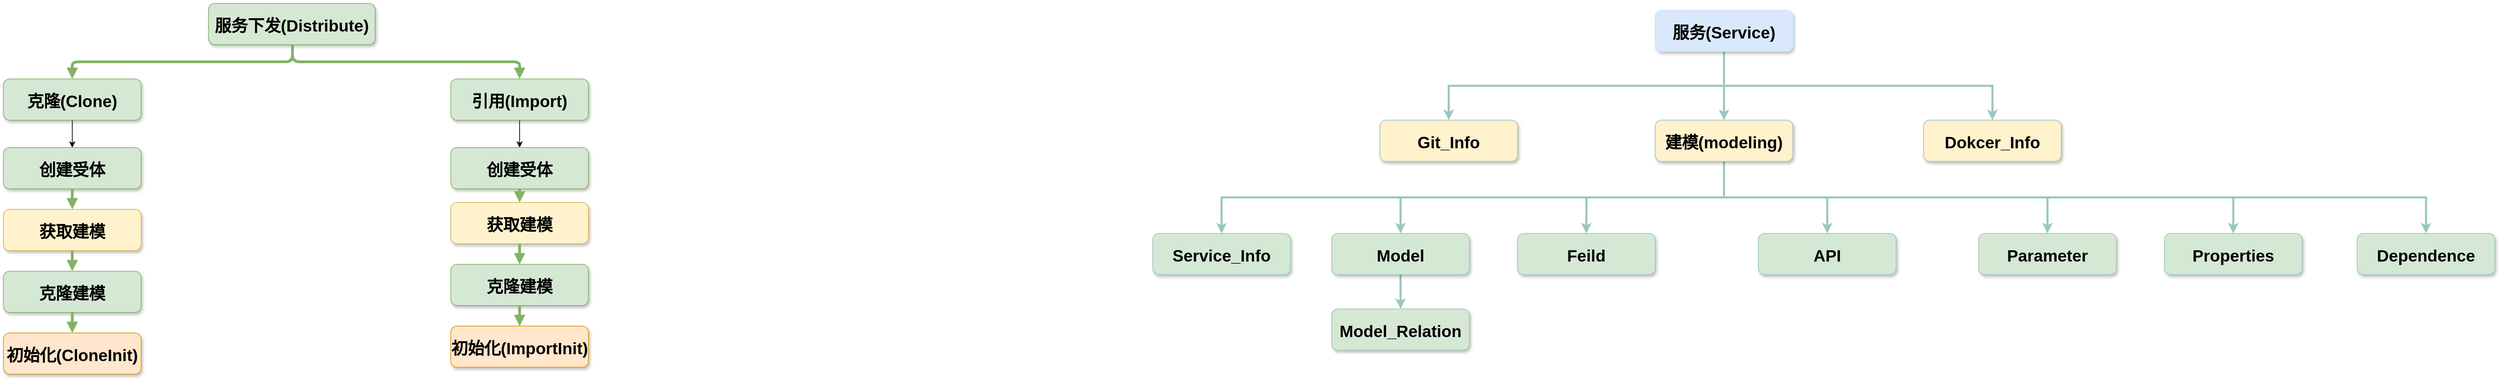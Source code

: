 <mxfile version="14.9.3" type="github">
  <diagram name="Page-1" id="97916047-d0de-89f5-080d-49f4d83e522f">
    <mxGraphModel dx="3108" dy="1776" grid="1" gridSize="10" guides="1" tooltips="1" connect="1" arrows="1" fold="1" page="1" pageScale="1.5" pageWidth="4681" pageHeight="3300" background="none" math="0" shadow="0">
      <root>
        <mxCell id="0" />
        <mxCell id="1" parent="0" />
        <mxCell id="bpSm9iAzZNw3_TUFf5IY-55" value="服务下发(Distribute)" style="rounded=1;fillColor=#d5e8d4;strokeColor=#82b366;shadow=1;fontStyle=1;fontSize=24;" vertex="1" parent="1">
          <mxGeometry x="668" y="310" width="242" height="60" as="geometry" />
        </mxCell>
        <mxCell id="bpSm9iAzZNw3_TUFf5IY-105" style="edgeStyle=orthogonalEdgeStyle;rounded=0;orthogonalLoop=1;jettySize=auto;html=1;exitX=0.5;exitY=1;exitDx=0;exitDy=0;entryX=0.5;entryY=0;entryDx=0;entryDy=0;fontSize=24;" edge="1" parent="1" source="bpSm9iAzZNw3_TUFf5IY-57" target="bpSm9iAzZNw3_TUFf5IY-66">
          <mxGeometry relative="1" as="geometry" />
        </mxCell>
        <mxCell id="bpSm9iAzZNw3_TUFf5IY-57" value="克隆(Clone)" style="rounded=1;fillColor=#d5e8d4;strokeColor=#82b366;shadow=1;fontStyle=1;fontSize=24;" vertex="1" parent="1">
          <mxGeometry x="370" y="420" width="200" height="60" as="geometry" />
        </mxCell>
        <mxCell id="bpSm9iAzZNw3_TUFf5IY-106" style="edgeStyle=orthogonalEdgeStyle;rounded=0;orthogonalLoop=1;jettySize=auto;html=1;exitX=0.5;exitY=1;exitDx=0;exitDy=0;entryX=0.5;entryY=0;entryDx=0;entryDy=0;fontSize=24;" edge="1" parent="1" source="bpSm9iAzZNw3_TUFf5IY-59" target="bpSm9iAzZNw3_TUFf5IY-61">
          <mxGeometry relative="1" as="geometry" />
        </mxCell>
        <mxCell id="bpSm9iAzZNw3_TUFf5IY-59" value="引用(Import)" style="rounded=1;fillColor=#d5e8d4;strokeColor=#82b366;shadow=1;fontStyle=1;fontSize=24;" vertex="1" parent="1">
          <mxGeometry x="1020" y="420" width="200" height="60" as="geometry" />
        </mxCell>
        <mxCell id="bpSm9iAzZNw3_TUFf5IY-61" value="创建受体" style="rounded=1;fillColor=#d5e8d4;strokeColor=#82b366;shadow=1;fontStyle=1;fontSize=24;" vertex="1" parent="1">
          <mxGeometry x="1020" y="520" width="200" height="60" as="geometry" />
        </mxCell>
        <mxCell id="bpSm9iAzZNw3_TUFf5IY-62" value="获取建模" style="rounded=1;fillColor=#fff2cc;strokeColor=#d6b656;shadow=1;fontStyle=1;fontSize=24;" vertex="1" parent="1">
          <mxGeometry x="1020" y="600" width="200" height="60" as="geometry" />
        </mxCell>
        <mxCell id="bpSm9iAzZNw3_TUFf5IY-63" value="克隆建模" style="rounded=1;fillColor=#d5e8d4;strokeColor=#82b366;shadow=1;fontStyle=1;fontSize=24;" vertex="1" parent="1">
          <mxGeometry x="1020" y="690" width="200" height="60" as="geometry" />
        </mxCell>
        <mxCell id="bpSm9iAzZNw3_TUFf5IY-64" value="初始化(ImportInit)" style="rounded=1;fillColor=#ffe6cc;strokeColor=#d79b00;shadow=1;fontStyle=1;fontSize=24;" vertex="1" parent="1">
          <mxGeometry x="1020" y="780" width="200" height="60" as="geometry" />
        </mxCell>
        <mxCell id="bpSm9iAzZNw3_TUFf5IY-66" value="创建受体" style="rounded=1;fillColor=#d5e8d4;strokeColor=#82b366;shadow=1;fontStyle=1;fontSize=24;" vertex="1" parent="1">
          <mxGeometry x="370" y="520" width="200" height="60" as="geometry" />
        </mxCell>
        <mxCell id="bpSm9iAzZNw3_TUFf5IY-67" value="获取建模" style="rounded=1;fillColor=#fff2cc;strokeColor=#d6b656;shadow=1;fontStyle=1;fontSize=24;" vertex="1" parent="1">
          <mxGeometry x="370" y="610" width="200" height="60" as="geometry" />
        </mxCell>
        <mxCell id="bpSm9iAzZNw3_TUFf5IY-68" value="克隆建模" style="rounded=1;fillColor=#d5e8d4;strokeColor=#82b366;shadow=1;fontStyle=1;fontSize=24;" vertex="1" parent="1">
          <mxGeometry x="370" y="700" width="200" height="60" as="geometry" />
        </mxCell>
        <mxCell id="bpSm9iAzZNw3_TUFf5IY-69" value="初始化(CloneInit)" style="rounded=1;fillColor=#ffe6cc;strokeColor=#d79b00;shadow=1;fontStyle=1;fontSize=24;" vertex="1" parent="1">
          <mxGeometry x="370" y="790" width="200" height="60" as="geometry" />
        </mxCell>
        <mxCell id="bpSm9iAzZNw3_TUFf5IY-82" value="" style="edgeStyle=elbowEdgeStyle;elbow=vertical;strokeWidth=4;endArrow=block;endFill=1;fontStyle=1;strokeColor=#82b366;fillColor=#d5e8d4;fontSize=24;" edge="1" parent="1" target="bpSm9iAzZNw3_TUFf5IY-57">
          <mxGeometry x="40" y="130" width="100" height="100" as="geometry">
            <mxPoint x="790" y="370" as="sourcePoint" />
            <mxPoint x="140" y="130" as="targetPoint" />
          </mxGeometry>
        </mxCell>
        <mxCell id="bpSm9iAzZNw3_TUFf5IY-83" value="" style="edgeStyle=elbowEdgeStyle;elbow=vertical;strokeWidth=4;endArrow=block;endFill=1;fontStyle=1;strokeColor=#82b366;fillColor=#d5e8d4;fontSize=24;" edge="1" parent="1" target="bpSm9iAzZNw3_TUFf5IY-59">
          <mxGeometry x="40" y="130" width="100" height="100" as="geometry">
            <mxPoint x="790" y="370" as="sourcePoint" />
            <mxPoint x="140" y="130" as="targetPoint" />
          </mxGeometry>
        </mxCell>
        <mxCell id="bpSm9iAzZNw3_TUFf5IY-87" value="" style="edgeStyle=elbowEdgeStyle;elbow=vertical;strokeWidth=4;endArrow=block;endFill=1;fontStyle=1;strokeColor=#82b366;fillColor=#d5e8d4;fontSize=24;" edge="1" parent="1" source="bpSm9iAzZNw3_TUFf5IY-61" target="bpSm9iAzZNw3_TUFf5IY-62">
          <mxGeometry x="800" y="60" width="100" height="100" as="geometry">
            <mxPoint x="800" y="160" as="sourcePoint" />
            <mxPoint x="900" y="60" as="targetPoint" />
          </mxGeometry>
        </mxCell>
        <mxCell id="bpSm9iAzZNw3_TUFf5IY-88" value="" style="edgeStyle=elbowEdgeStyle;elbow=vertical;strokeWidth=4;endArrow=block;endFill=1;fontStyle=1;strokeColor=#82b366;fillColor=#d5e8d4;fontSize=24;" edge="1" parent="1" source="bpSm9iAzZNw3_TUFf5IY-62" target="bpSm9iAzZNw3_TUFf5IY-63">
          <mxGeometry x="800" y="70" width="100" height="100" as="geometry">
            <mxPoint x="800" y="170" as="sourcePoint" />
            <mxPoint x="900" y="70" as="targetPoint" />
          </mxGeometry>
        </mxCell>
        <mxCell id="bpSm9iAzZNw3_TUFf5IY-89" value="" style="edgeStyle=elbowEdgeStyle;elbow=vertical;strokeWidth=4;endArrow=block;endFill=1;fontStyle=1;strokeColor=#82b366;fillColor=#d5e8d4;fontSize=24;" edge="1" parent="1" source="bpSm9iAzZNw3_TUFf5IY-63" target="bpSm9iAzZNw3_TUFf5IY-64">
          <mxGeometry x="800" y="80" width="100" height="100" as="geometry">
            <mxPoint x="800" y="180" as="sourcePoint" />
            <mxPoint x="900" y="80" as="targetPoint" />
          </mxGeometry>
        </mxCell>
        <mxCell id="bpSm9iAzZNw3_TUFf5IY-91" value="" style="edgeStyle=elbowEdgeStyle;elbow=vertical;strokeWidth=4;endArrow=block;endFill=1;fontStyle=1;strokeColor=#82b366;fillColor=#d5e8d4;fontSize=24;" edge="1" parent="1" source="bpSm9iAzZNw3_TUFf5IY-66" target="bpSm9iAzZNw3_TUFf5IY-67">
          <mxGeometry x="-120" y="70" width="100" height="100" as="geometry">
            <mxPoint x="-120" y="170" as="sourcePoint" />
            <mxPoint x="-20" y="70" as="targetPoint" />
          </mxGeometry>
        </mxCell>
        <mxCell id="bpSm9iAzZNw3_TUFf5IY-92" value="" style="edgeStyle=elbowEdgeStyle;elbow=vertical;strokeWidth=4;endArrow=block;endFill=1;fontStyle=1;strokeColor=#82b366;fillColor=#d5e8d4;fontSize=24;" edge="1" parent="1" source="bpSm9iAzZNw3_TUFf5IY-67" target="bpSm9iAzZNw3_TUFf5IY-68">
          <mxGeometry x="-120" y="80" width="100" height="100" as="geometry">
            <mxPoint x="-120" y="180" as="sourcePoint" />
            <mxPoint x="-20" y="80" as="targetPoint" />
          </mxGeometry>
        </mxCell>
        <mxCell id="bpSm9iAzZNw3_TUFf5IY-93" value="" style="edgeStyle=elbowEdgeStyle;elbow=vertical;strokeWidth=4;endArrow=block;endFill=1;fontStyle=1;strokeColor=#82b366;fillColor=#d5e8d4;fontSize=24;" edge="1" parent="1" source="bpSm9iAzZNw3_TUFf5IY-68" target="bpSm9iAzZNw3_TUFf5IY-69">
          <mxGeometry x="-120" y="90" width="100" height="100" as="geometry">
            <mxPoint x="-120" y="190" as="sourcePoint" />
            <mxPoint x="-20" y="90" as="targetPoint" />
          </mxGeometry>
        </mxCell>
        <mxCell id="bpSm9iAzZNw3_TUFf5IY-112" style="edgeStyle=orthogonalEdgeStyle;rounded=0;orthogonalLoop=1;jettySize=auto;html=1;exitX=0.5;exitY=1;exitDx=0;exitDy=0;entryX=0.5;entryY=0;entryDx=0;entryDy=0;fontSize=24;strokeWidth=3;strokeColor=#9AC7BF;" edge="1" parent="1" source="bpSm9iAzZNw3_TUFf5IY-107" target="bpSm9iAzZNw3_TUFf5IY-109">
          <mxGeometry relative="1" as="geometry" />
        </mxCell>
        <mxCell id="bpSm9iAzZNw3_TUFf5IY-113" style="edgeStyle=orthogonalEdgeStyle;rounded=0;orthogonalLoop=1;jettySize=auto;html=1;exitX=0.5;exitY=1;exitDx=0;exitDy=0;entryX=0.5;entryY=0;entryDx=0;entryDy=0;fontSize=24;strokeWidth=3;strokeColor=#9AC7BF;" edge="1" parent="1" source="bpSm9iAzZNw3_TUFf5IY-107" target="bpSm9iAzZNw3_TUFf5IY-108">
          <mxGeometry relative="1" as="geometry" />
        </mxCell>
        <mxCell id="bpSm9iAzZNw3_TUFf5IY-114" style="edgeStyle=orthogonalEdgeStyle;rounded=0;orthogonalLoop=1;jettySize=auto;html=1;exitX=0.5;exitY=1;exitDx=0;exitDy=0;entryX=0.5;entryY=0;entryDx=0;entryDy=0;fontSize=24;strokeWidth=3;strokeColor=#9AC7BF;" edge="1" parent="1" source="bpSm9iAzZNw3_TUFf5IY-107" target="bpSm9iAzZNw3_TUFf5IY-110">
          <mxGeometry relative="1" as="geometry" />
        </mxCell>
        <mxCell id="bpSm9iAzZNw3_TUFf5IY-107" value="服务(Service)" style="rounded=1;fillColor=#dae8fc;shadow=1;fontStyle=1;fontSize=24;strokeColor=#CCE5FF;" vertex="1" parent="1">
          <mxGeometry x="2770" y="320" width="200" height="60" as="geometry" />
        </mxCell>
        <mxCell id="bpSm9iAzZNw3_TUFf5IY-125" style="edgeStyle=orthogonalEdgeStyle;rounded=0;orthogonalLoop=1;jettySize=auto;html=1;exitX=0.5;exitY=1;exitDx=0;exitDy=0;fontSize=24;strokeWidth=3;strokeColor=#9AC7BF;" edge="1" parent="1" source="bpSm9iAzZNw3_TUFf5IY-108" target="bpSm9iAzZNw3_TUFf5IY-117">
          <mxGeometry relative="1" as="geometry" />
        </mxCell>
        <mxCell id="bpSm9iAzZNw3_TUFf5IY-126" style="edgeStyle=orthogonalEdgeStyle;rounded=0;orthogonalLoop=1;jettySize=auto;html=1;exitX=0.5;exitY=1;exitDx=0;exitDy=0;entryX=0.5;entryY=0;entryDx=0;entryDy=0;fontSize=24;strokeWidth=3;strokeColor=#9AC7BF;" edge="1" parent="1" source="bpSm9iAzZNw3_TUFf5IY-108" target="bpSm9iAzZNw3_TUFf5IY-118">
          <mxGeometry relative="1" as="geometry" />
        </mxCell>
        <mxCell id="bpSm9iAzZNw3_TUFf5IY-127" style="edgeStyle=orthogonalEdgeStyle;rounded=0;orthogonalLoop=1;jettySize=auto;html=1;exitX=0.5;exitY=1;exitDx=0;exitDy=0;entryX=0.5;entryY=0;entryDx=0;entryDy=0;fontSize=24;strokeWidth=3;strokeColor=#9AC7BF;" edge="1" parent="1" source="bpSm9iAzZNw3_TUFf5IY-108" target="bpSm9iAzZNw3_TUFf5IY-116">
          <mxGeometry relative="1" as="geometry" />
        </mxCell>
        <mxCell id="bpSm9iAzZNw3_TUFf5IY-128" style="edgeStyle=orthogonalEdgeStyle;rounded=0;orthogonalLoop=1;jettySize=auto;html=1;exitX=0.5;exitY=1;exitDx=0;exitDy=0;fontSize=24;strokeWidth=3;strokeColor=#9AC7BF;" edge="1" parent="1" source="bpSm9iAzZNw3_TUFf5IY-108" target="bpSm9iAzZNw3_TUFf5IY-119">
          <mxGeometry relative="1" as="geometry" />
        </mxCell>
        <mxCell id="bpSm9iAzZNw3_TUFf5IY-129" style="edgeStyle=orthogonalEdgeStyle;rounded=0;orthogonalLoop=1;jettySize=auto;html=1;exitX=0.5;exitY=1;exitDx=0;exitDy=0;fontSize=24;strokeWidth=3;strokeColor=#9AC7BF;" edge="1" parent="1" source="bpSm9iAzZNw3_TUFf5IY-108" target="bpSm9iAzZNw3_TUFf5IY-120">
          <mxGeometry relative="1" as="geometry" />
        </mxCell>
        <mxCell id="bpSm9iAzZNw3_TUFf5IY-130" style="edgeStyle=orthogonalEdgeStyle;rounded=0;orthogonalLoop=1;jettySize=auto;html=1;exitX=0.5;exitY=1;exitDx=0;exitDy=0;entryX=0.5;entryY=0;entryDx=0;entryDy=0;fontSize=24;strokeWidth=3;strokeColor=#9AC7BF;" edge="1" parent="1" source="bpSm9iAzZNw3_TUFf5IY-108" target="bpSm9iAzZNw3_TUFf5IY-115">
          <mxGeometry relative="1" as="geometry" />
        </mxCell>
        <mxCell id="bpSm9iAzZNw3_TUFf5IY-131" style="edgeStyle=orthogonalEdgeStyle;rounded=0;orthogonalLoop=1;jettySize=auto;html=1;exitX=0.5;exitY=1;exitDx=0;exitDy=0;fontSize=24;strokeWidth=3;strokeColor=#9AC7BF;" edge="1" parent="1" source="bpSm9iAzZNw3_TUFf5IY-108" target="bpSm9iAzZNw3_TUFf5IY-123">
          <mxGeometry relative="1" as="geometry" />
        </mxCell>
        <mxCell id="bpSm9iAzZNw3_TUFf5IY-108" value="建模(modeling)" style="rounded=1;fillColor=#fff2cc;shadow=1;fontStyle=1;fontSize=24;strokeColor=#9AC7BF;" vertex="1" parent="1">
          <mxGeometry x="2770" y="480" width="200" height="60" as="geometry" />
        </mxCell>
        <mxCell id="bpSm9iAzZNw3_TUFf5IY-109" value="Git_Info" style="rounded=1;fillColor=#fff2cc;shadow=1;fontStyle=1;fontSize=24;strokeColor=#9AC7BF;" vertex="1" parent="1">
          <mxGeometry x="2370" y="480" width="200" height="60" as="geometry" />
        </mxCell>
        <mxCell id="bpSm9iAzZNw3_TUFf5IY-110" value="Dokcer_Info" style="rounded=1;fillColor=#fff2cc;shadow=1;fontStyle=1;fontSize=24;strokeColor=#9AC7BF;" vertex="1" parent="1">
          <mxGeometry x="3160" y="480" width="200" height="60" as="geometry" />
        </mxCell>
        <mxCell id="bpSm9iAzZNw3_TUFf5IY-115" value="Properties" style="rounded=1;fillColor=#d5e8d4;shadow=1;fontStyle=1;fontSize=24;strokeColor=#9AC7BF;" vertex="1" parent="1">
          <mxGeometry x="3510" y="645" width="200" height="60" as="geometry" />
        </mxCell>
        <mxCell id="bpSm9iAzZNw3_TUFf5IY-116" value="Parameter" style="rounded=1;fillColor=#d5e8d4;shadow=1;fontStyle=1;fontSize=24;strokeColor=#9AC7BF;" vertex="1" parent="1">
          <mxGeometry x="3240" y="645" width="200" height="60" as="geometry" />
        </mxCell>
        <mxCell id="bpSm9iAzZNw3_TUFf5IY-117" value="API" style="rounded=1;fillColor=#d5e8d4;shadow=1;fontStyle=1;fontSize=24;strokeColor=#9AC7BF;" vertex="1" parent="1">
          <mxGeometry x="2920" y="645" width="200" height="60" as="geometry" />
        </mxCell>
        <mxCell id="bpSm9iAzZNw3_TUFf5IY-118" value="Feild" style="rounded=1;fillColor=#d5e8d4;shadow=1;fontStyle=1;fontSize=24;strokeColor=#9AC7BF;" vertex="1" parent="1">
          <mxGeometry x="2570" y="645" width="200" height="60" as="geometry" />
        </mxCell>
        <mxCell id="bpSm9iAzZNw3_TUFf5IY-132" style="edgeStyle=orthogonalEdgeStyle;rounded=0;orthogonalLoop=1;jettySize=auto;html=1;exitX=0.5;exitY=1;exitDx=0;exitDy=0;entryX=0.5;entryY=0;entryDx=0;entryDy=0;fontSize=24;strokeWidth=3;strokeColor=#9AC7BF;" edge="1" parent="1" source="bpSm9iAzZNw3_TUFf5IY-119" target="bpSm9iAzZNw3_TUFf5IY-124">
          <mxGeometry relative="1" as="geometry" />
        </mxCell>
        <mxCell id="bpSm9iAzZNw3_TUFf5IY-119" value="Model" style="rounded=1;fillColor=#d5e8d4;shadow=1;fontStyle=1;fontSize=24;strokeColor=#9AC7BF;" vertex="1" parent="1">
          <mxGeometry x="2300" y="645" width="200" height="60" as="geometry" />
        </mxCell>
        <mxCell id="bpSm9iAzZNw3_TUFf5IY-120" value="Service_Info" style="rounded=1;fillColor=#d5e8d4;shadow=1;fontStyle=1;fontSize=24;strokeColor=#9AC7BF;" vertex="1" parent="1">
          <mxGeometry x="2040" y="645" width="200" height="60" as="geometry" />
        </mxCell>
        <mxCell id="bpSm9iAzZNw3_TUFf5IY-123" value="Dependence" style="rounded=1;fillColor=#d5e8d4;shadow=1;fontStyle=1;fontSize=24;strokeColor=#9AC7BF;" vertex="1" parent="1">
          <mxGeometry x="3790" y="645" width="200" height="60" as="geometry" />
        </mxCell>
        <mxCell id="bpSm9iAzZNw3_TUFf5IY-124" value="Model_Relation" style="rounded=1;fillColor=#d5e8d4;shadow=1;fontStyle=1;fontSize=24;strokeColor=#9AC7BF;" vertex="1" parent="1">
          <mxGeometry x="2300" y="755" width="200" height="60" as="geometry" />
        </mxCell>
      </root>
    </mxGraphModel>
  </diagram>
</mxfile>
